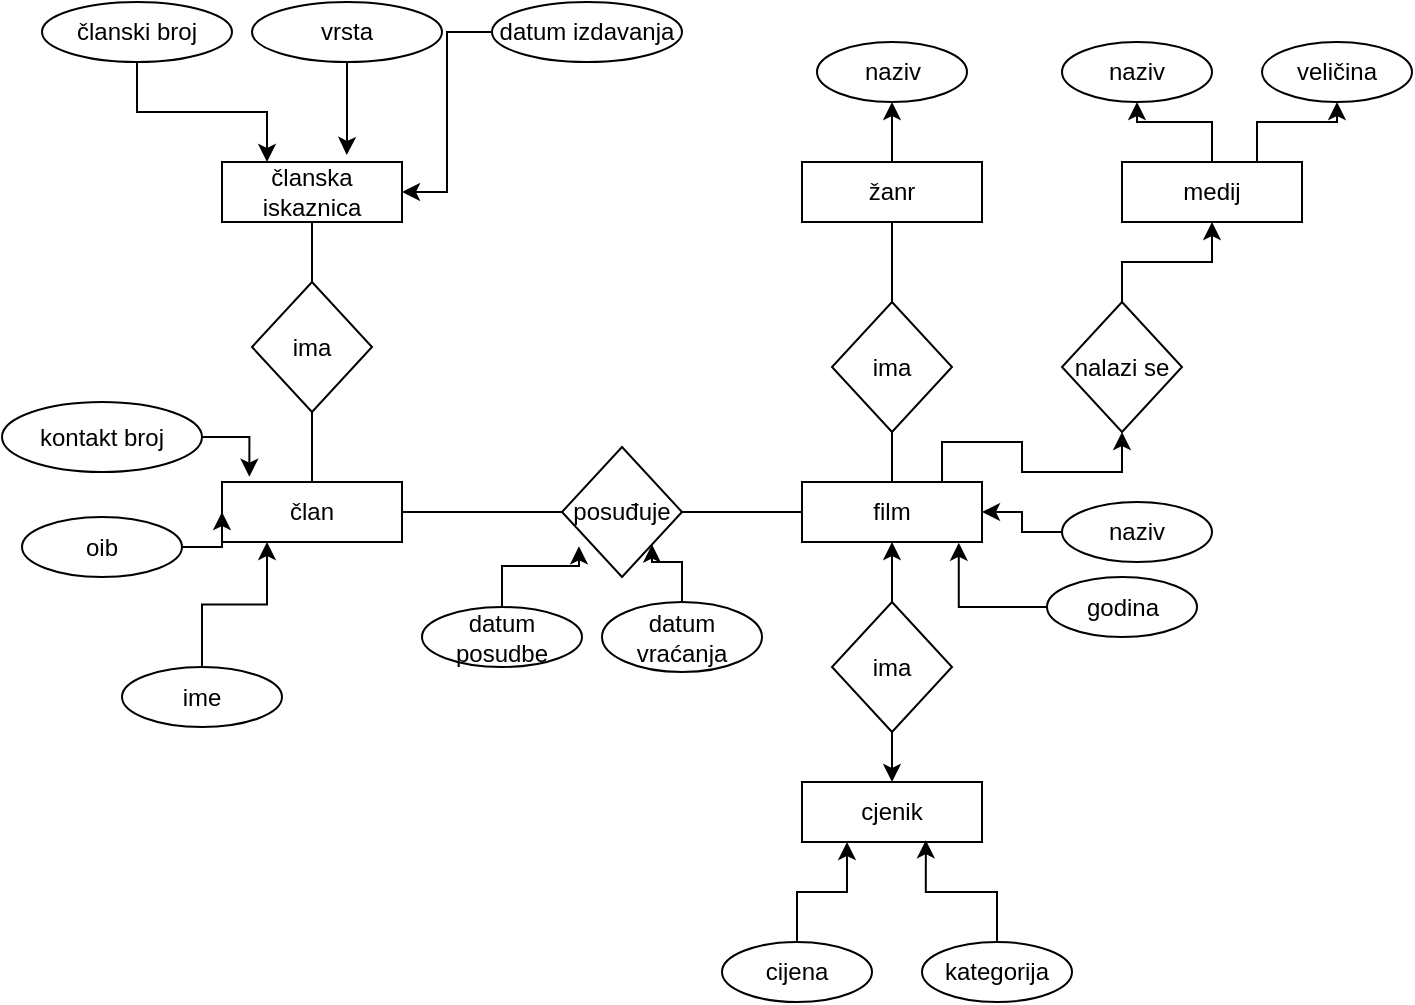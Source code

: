 <mxfile version="22.0.8" type="device">
  <diagram id="R2lEEEUBdFMjLlhIrx00" name="Page-1">
    <mxGraphModel dx="1742" dy="597" grid="1" gridSize="10" guides="1" tooltips="1" connect="1" arrows="1" fold="1" page="1" pageScale="1" pageWidth="850" pageHeight="1100" math="0" shadow="0" extFonts="Permanent Marker^https://fonts.googleapis.com/css?family=Permanent+Marker">
      <root>
        <mxCell id="0" />
        <mxCell id="1" parent="0" />
        <mxCell id="NsEssv0M9w_0r7Z29_Sy-33" style="edgeStyle=orthogonalEdgeStyle;rounded=0;orthogonalLoop=1;jettySize=auto;html=1;entryX=0.5;entryY=1;entryDx=0;entryDy=0;endArrow=none;endFill=0;" edge="1" parent="1" source="NsEssv0M9w_0r7Z29_Sy-29" target="NsEssv0M9w_0r7Z29_Sy-31">
          <mxGeometry relative="1" as="geometry" />
        </mxCell>
        <mxCell id="NsEssv0M9w_0r7Z29_Sy-36" style="edgeStyle=orthogonalEdgeStyle;rounded=0;orthogonalLoop=1;jettySize=auto;html=1;entryX=0;entryY=0.5;entryDx=0;entryDy=0;endArrow=none;endFill=0;" edge="1" parent="1" source="NsEssv0M9w_0r7Z29_Sy-29" target="NsEssv0M9w_0r7Z29_Sy-34">
          <mxGeometry relative="1" as="geometry" />
        </mxCell>
        <mxCell id="NsEssv0M9w_0r7Z29_Sy-29" value="član" style="rounded=0;whiteSpace=wrap;html=1;" vertex="1" parent="1">
          <mxGeometry x="60" y="350" width="90" height="30" as="geometry" />
        </mxCell>
        <mxCell id="NsEssv0M9w_0r7Z29_Sy-32" style="edgeStyle=orthogonalEdgeStyle;rounded=0;orthogonalLoop=1;jettySize=auto;html=1;entryX=0.5;entryY=0;entryDx=0;entryDy=0;strokeColor=default;endArrow=none;endFill=0;" edge="1" parent="1" source="NsEssv0M9w_0r7Z29_Sy-30" target="NsEssv0M9w_0r7Z29_Sy-31">
          <mxGeometry relative="1" as="geometry" />
        </mxCell>
        <mxCell id="NsEssv0M9w_0r7Z29_Sy-30" value="članska iskaznica" style="rounded=0;whiteSpace=wrap;html=1;" vertex="1" parent="1">
          <mxGeometry x="60" y="190" width="90" height="30" as="geometry" />
        </mxCell>
        <mxCell id="NsEssv0M9w_0r7Z29_Sy-31" value="ima" style="rhombus;whiteSpace=wrap;html=1;" vertex="1" parent="1">
          <mxGeometry x="75" y="250" width="60" height="65" as="geometry" />
        </mxCell>
        <mxCell id="NsEssv0M9w_0r7Z29_Sy-37" style="edgeStyle=orthogonalEdgeStyle;rounded=0;orthogonalLoop=1;jettySize=auto;html=1;exitX=1;exitY=0.5;exitDx=0;exitDy=0;entryX=0;entryY=0.5;entryDx=0;entryDy=0;endArrow=none;endFill=0;" edge="1" parent="1" source="NsEssv0M9w_0r7Z29_Sy-34" target="NsEssv0M9w_0r7Z29_Sy-35">
          <mxGeometry relative="1" as="geometry" />
        </mxCell>
        <mxCell id="NsEssv0M9w_0r7Z29_Sy-34" value="posuđuje" style="rhombus;whiteSpace=wrap;html=1;" vertex="1" parent="1">
          <mxGeometry x="230" y="332.5" width="60" height="65" as="geometry" />
        </mxCell>
        <mxCell id="NsEssv0M9w_0r7Z29_Sy-41" style="edgeStyle=orthogonalEdgeStyle;rounded=0;orthogonalLoop=1;jettySize=auto;html=1;entryX=0.5;entryY=1;entryDx=0;entryDy=0;endArrow=none;endFill=0;" edge="1" parent="1" source="NsEssv0M9w_0r7Z29_Sy-35" target="NsEssv0M9w_0r7Z29_Sy-39">
          <mxGeometry relative="1" as="geometry" />
        </mxCell>
        <mxCell id="NsEssv0M9w_0r7Z29_Sy-50" style="edgeStyle=orthogonalEdgeStyle;rounded=0;orthogonalLoop=1;jettySize=auto;html=1;entryX=0.5;entryY=1;entryDx=0;entryDy=0;exitX=0.778;exitY=0;exitDx=0;exitDy=0;exitPerimeter=0;" edge="1" parent="1" source="NsEssv0M9w_0r7Z29_Sy-35" target="NsEssv0M9w_0r7Z29_Sy-49">
          <mxGeometry relative="1" as="geometry">
            <mxPoint x="420" y="340" as="sourcePoint" />
          </mxGeometry>
        </mxCell>
        <mxCell id="NsEssv0M9w_0r7Z29_Sy-35" value="film" style="rounded=0;whiteSpace=wrap;html=1;" vertex="1" parent="1">
          <mxGeometry x="350" y="350" width="90" height="30" as="geometry" />
        </mxCell>
        <mxCell id="NsEssv0M9w_0r7Z29_Sy-71" value="" style="edgeStyle=orthogonalEdgeStyle;rounded=0;orthogonalLoop=1;jettySize=auto;html=1;" edge="1" parent="1" source="NsEssv0M9w_0r7Z29_Sy-38" target="NsEssv0M9w_0r7Z29_Sy-70">
          <mxGeometry relative="1" as="geometry" />
        </mxCell>
        <mxCell id="NsEssv0M9w_0r7Z29_Sy-38" value="žanr" style="rounded=0;whiteSpace=wrap;html=1;" vertex="1" parent="1">
          <mxGeometry x="350" y="190" width="90" height="30" as="geometry" />
        </mxCell>
        <mxCell id="NsEssv0M9w_0r7Z29_Sy-40" style="edgeStyle=orthogonalEdgeStyle;rounded=0;orthogonalLoop=1;jettySize=auto;html=1;entryX=0.5;entryY=1;entryDx=0;entryDy=0;endArrow=none;endFill=0;" edge="1" parent="1" source="NsEssv0M9w_0r7Z29_Sy-39" target="NsEssv0M9w_0r7Z29_Sy-38">
          <mxGeometry relative="1" as="geometry">
            <mxPoint x="395" y="230" as="targetPoint" />
          </mxGeometry>
        </mxCell>
        <mxCell id="NsEssv0M9w_0r7Z29_Sy-39" value="ima" style="rhombus;whiteSpace=wrap;html=1;" vertex="1" parent="1">
          <mxGeometry x="365" y="260" width="60" height="65" as="geometry" />
        </mxCell>
        <mxCell id="NsEssv0M9w_0r7Z29_Sy-44" value="cjenik" style="rounded=0;whiteSpace=wrap;html=1;" vertex="1" parent="1">
          <mxGeometry x="350" y="500" width="90" height="30" as="geometry" />
        </mxCell>
        <mxCell id="NsEssv0M9w_0r7Z29_Sy-46" style="edgeStyle=orthogonalEdgeStyle;rounded=0;orthogonalLoop=1;jettySize=auto;html=1;entryX=0.5;entryY=1;entryDx=0;entryDy=0;" edge="1" parent="1" source="NsEssv0M9w_0r7Z29_Sy-45" target="NsEssv0M9w_0r7Z29_Sy-35">
          <mxGeometry relative="1" as="geometry" />
        </mxCell>
        <mxCell id="NsEssv0M9w_0r7Z29_Sy-47" style="edgeStyle=orthogonalEdgeStyle;rounded=0;orthogonalLoop=1;jettySize=auto;html=1;exitX=0.5;exitY=1;exitDx=0;exitDy=0;" edge="1" parent="1" source="NsEssv0M9w_0r7Z29_Sy-45" target="NsEssv0M9w_0r7Z29_Sy-44">
          <mxGeometry relative="1" as="geometry" />
        </mxCell>
        <mxCell id="NsEssv0M9w_0r7Z29_Sy-45" value="ima" style="rhombus;whiteSpace=wrap;html=1;" vertex="1" parent="1">
          <mxGeometry x="365" y="410" width="60" height="65" as="geometry" />
        </mxCell>
        <mxCell id="NsEssv0M9w_0r7Z29_Sy-73" style="edgeStyle=orthogonalEdgeStyle;rounded=0;orthogonalLoop=1;jettySize=auto;html=1;entryX=0.5;entryY=1;entryDx=0;entryDy=0;" edge="1" parent="1" source="NsEssv0M9w_0r7Z29_Sy-48" target="NsEssv0M9w_0r7Z29_Sy-72">
          <mxGeometry relative="1" as="geometry" />
        </mxCell>
        <mxCell id="NsEssv0M9w_0r7Z29_Sy-75" style="edgeStyle=orthogonalEdgeStyle;rounded=0;orthogonalLoop=1;jettySize=auto;html=1;exitX=0.75;exitY=0;exitDx=0;exitDy=0;entryX=0.5;entryY=1;entryDx=0;entryDy=0;" edge="1" parent="1" source="NsEssv0M9w_0r7Z29_Sy-48" target="NsEssv0M9w_0r7Z29_Sy-74">
          <mxGeometry relative="1" as="geometry" />
        </mxCell>
        <mxCell id="NsEssv0M9w_0r7Z29_Sy-48" value="medij" style="rounded=0;whiteSpace=wrap;html=1;" vertex="1" parent="1">
          <mxGeometry x="510" y="190" width="90" height="30" as="geometry" />
        </mxCell>
        <mxCell id="NsEssv0M9w_0r7Z29_Sy-51" style="edgeStyle=orthogonalEdgeStyle;rounded=0;orthogonalLoop=1;jettySize=auto;html=1;entryX=0.5;entryY=1;entryDx=0;entryDy=0;" edge="1" parent="1" source="NsEssv0M9w_0r7Z29_Sy-49" target="NsEssv0M9w_0r7Z29_Sy-48">
          <mxGeometry relative="1" as="geometry" />
        </mxCell>
        <mxCell id="NsEssv0M9w_0r7Z29_Sy-49" value="nalazi se" style="rhombus;whiteSpace=wrap;html=1;" vertex="1" parent="1">
          <mxGeometry x="480" y="260" width="60" height="65" as="geometry" />
        </mxCell>
        <mxCell id="NsEssv0M9w_0r7Z29_Sy-52" value="datum posudbe" style="ellipse;whiteSpace=wrap;html=1;" vertex="1" parent="1">
          <mxGeometry x="160" y="412.5" width="80" height="30" as="geometry" />
        </mxCell>
        <mxCell id="NsEssv0M9w_0r7Z29_Sy-55" style="edgeStyle=orthogonalEdgeStyle;rounded=0;orthogonalLoop=1;jettySize=auto;html=1;entryX=1;entryY=1;entryDx=0;entryDy=0;" edge="1" parent="1" source="NsEssv0M9w_0r7Z29_Sy-53" target="NsEssv0M9w_0r7Z29_Sy-34">
          <mxGeometry relative="1" as="geometry" />
        </mxCell>
        <mxCell id="NsEssv0M9w_0r7Z29_Sy-53" value="datum vraćanja" style="ellipse;whiteSpace=wrap;html=1;" vertex="1" parent="1">
          <mxGeometry x="250" y="410" width="80" height="35" as="geometry" />
        </mxCell>
        <mxCell id="NsEssv0M9w_0r7Z29_Sy-54" style="edgeStyle=orthogonalEdgeStyle;rounded=0;orthogonalLoop=1;jettySize=auto;html=1;entryX=0.141;entryY=0.764;entryDx=0;entryDy=0;entryPerimeter=0;" edge="1" parent="1" source="NsEssv0M9w_0r7Z29_Sy-52" target="NsEssv0M9w_0r7Z29_Sy-34">
          <mxGeometry relative="1" as="geometry">
            <Array as="points">
              <mxPoint x="200" y="392" />
              <mxPoint x="239" y="392" />
            </Array>
          </mxGeometry>
        </mxCell>
        <mxCell id="NsEssv0M9w_0r7Z29_Sy-62" style="edgeStyle=orthogonalEdgeStyle;rounded=0;orthogonalLoop=1;jettySize=auto;html=1;entryX=0.25;entryY=1;entryDx=0;entryDy=0;" edge="1" parent="1" source="NsEssv0M9w_0r7Z29_Sy-56" target="NsEssv0M9w_0r7Z29_Sy-29">
          <mxGeometry relative="1" as="geometry" />
        </mxCell>
        <mxCell id="NsEssv0M9w_0r7Z29_Sy-56" value="ime" style="ellipse;whiteSpace=wrap;html=1;" vertex="1" parent="1">
          <mxGeometry x="10" y="442.5" width="80" height="30" as="geometry" />
        </mxCell>
        <mxCell id="NsEssv0M9w_0r7Z29_Sy-61" style="edgeStyle=orthogonalEdgeStyle;rounded=0;orthogonalLoop=1;jettySize=auto;html=1;" edge="1" parent="1" source="NsEssv0M9w_0r7Z29_Sy-57" target="NsEssv0M9w_0r7Z29_Sy-29">
          <mxGeometry relative="1" as="geometry" />
        </mxCell>
        <mxCell id="NsEssv0M9w_0r7Z29_Sy-57" value="oib" style="ellipse;whiteSpace=wrap;html=1;" vertex="1" parent="1">
          <mxGeometry x="-40" y="367.5" width="80" height="30" as="geometry" />
        </mxCell>
        <mxCell id="NsEssv0M9w_0r7Z29_Sy-59" value="kontakt broj" style="ellipse;whiteSpace=wrap;html=1;" vertex="1" parent="1">
          <mxGeometry x="-50" y="310" width="100" height="35" as="geometry" />
        </mxCell>
        <mxCell id="NsEssv0M9w_0r7Z29_Sy-60" style="edgeStyle=orthogonalEdgeStyle;rounded=0;orthogonalLoop=1;jettySize=auto;html=1;entryX=0.152;entryY=-0.088;entryDx=0;entryDy=0;entryPerimeter=0;" edge="1" parent="1" source="NsEssv0M9w_0r7Z29_Sy-59" target="NsEssv0M9w_0r7Z29_Sy-29">
          <mxGeometry relative="1" as="geometry" />
        </mxCell>
        <mxCell id="NsEssv0M9w_0r7Z29_Sy-64" style="edgeStyle=orthogonalEdgeStyle;rounded=0;orthogonalLoop=1;jettySize=auto;html=1;entryX=0.25;entryY=0;entryDx=0;entryDy=0;" edge="1" parent="1" source="NsEssv0M9w_0r7Z29_Sy-63" target="NsEssv0M9w_0r7Z29_Sy-30">
          <mxGeometry relative="1" as="geometry" />
        </mxCell>
        <mxCell id="NsEssv0M9w_0r7Z29_Sy-63" value="članski broj" style="ellipse;whiteSpace=wrap;html=1;" vertex="1" parent="1">
          <mxGeometry x="-30" y="110" width="95" height="30" as="geometry" />
        </mxCell>
        <mxCell id="NsEssv0M9w_0r7Z29_Sy-65" value="vrsta" style="ellipse;whiteSpace=wrap;html=1;" vertex="1" parent="1">
          <mxGeometry x="75" y="110" width="95" height="30" as="geometry" />
        </mxCell>
        <mxCell id="NsEssv0M9w_0r7Z29_Sy-68" style="edgeStyle=orthogonalEdgeStyle;rounded=0;orthogonalLoop=1;jettySize=auto;html=1;entryX=1;entryY=0.5;entryDx=0;entryDy=0;" edge="1" parent="1" source="NsEssv0M9w_0r7Z29_Sy-66" target="NsEssv0M9w_0r7Z29_Sy-30">
          <mxGeometry relative="1" as="geometry" />
        </mxCell>
        <mxCell id="NsEssv0M9w_0r7Z29_Sy-66" value="datum izdavanja" style="ellipse;whiteSpace=wrap;html=1;" vertex="1" parent="1">
          <mxGeometry x="195" y="110" width="95" height="30" as="geometry" />
        </mxCell>
        <mxCell id="NsEssv0M9w_0r7Z29_Sy-69" style="edgeStyle=orthogonalEdgeStyle;rounded=0;orthogonalLoop=1;jettySize=auto;html=1;entryX=0.693;entryY=-0.117;entryDx=0;entryDy=0;entryPerimeter=0;" edge="1" parent="1" source="NsEssv0M9w_0r7Z29_Sy-65" target="NsEssv0M9w_0r7Z29_Sy-30">
          <mxGeometry relative="1" as="geometry">
            <Array as="points">
              <mxPoint x="122" y="180" />
              <mxPoint x="122" y="180" />
            </Array>
          </mxGeometry>
        </mxCell>
        <mxCell id="NsEssv0M9w_0r7Z29_Sy-70" value="naziv" style="ellipse;whiteSpace=wrap;html=1;" vertex="1" parent="1">
          <mxGeometry x="357.5" y="130" width="75" height="30" as="geometry" />
        </mxCell>
        <mxCell id="NsEssv0M9w_0r7Z29_Sy-72" value="naziv" style="ellipse;whiteSpace=wrap;html=1;" vertex="1" parent="1">
          <mxGeometry x="480" y="130" width="75" height="30" as="geometry" />
        </mxCell>
        <mxCell id="NsEssv0M9w_0r7Z29_Sy-74" value="veličina" style="ellipse;whiteSpace=wrap;html=1;" vertex="1" parent="1">
          <mxGeometry x="580" y="130" width="75" height="30" as="geometry" />
        </mxCell>
        <mxCell id="NsEssv0M9w_0r7Z29_Sy-77" style="edgeStyle=orthogonalEdgeStyle;rounded=0;orthogonalLoop=1;jettySize=auto;html=1;entryX=0.25;entryY=1;entryDx=0;entryDy=0;" edge="1" parent="1" source="NsEssv0M9w_0r7Z29_Sy-76" target="NsEssv0M9w_0r7Z29_Sy-44">
          <mxGeometry relative="1" as="geometry" />
        </mxCell>
        <mxCell id="NsEssv0M9w_0r7Z29_Sy-76" value="cijena" style="ellipse;whiteSpace=wrap;html=1;" vertex="1" parent="1">
          <mxGeometry x="310" y="580" width="75" height="30" as="geometry" />
        </mxCell>
        <mxCell id="NsEssv0M9w_0r7Z29_Sy-78" value="kategorija" style="ellipse;whiteSpace=wrap;html=1;" vertex="1" parent="1">
          <mxGeometry x="410" y="580" width="75" height="30" as="geometry" />
        </mxCell>
        <mxCell id="NsEssv0M9w_0r7Z29_Sy-79" style="edgeStyle=orthogonalEdgeStyle;rounded=0;orthogonalLoop=1;jettySize=auto;html=1;entryX=0.688;entryY=0.97;entryDx=0;entryDy=0;entryPerimeter=0;" edge="1" parent="1" source="NsEssv0M9w_0r7Z29_Sy-78" target="NsEssv0M9w_0r7Z29_Sy-44">
          <mxGeometry relative="1" as="geometry" />
        </mxCell>
        <mxCell id="NsEssv0M9w_0r7Z29_Sy-82" style="edgeStyle=orthogonalEdgeStyle;rounded=0;orthogonalLoop=1;jettySize=auto;html=1;entryX=1;entryY=0.5;entryDx=0;entryDy=0;" edge="1" parent="1" source="NsEssv0M9w_0r7Z29_Sy-80" target="NsEssv0M9w_0r7Z29_Sy-35">
          <mxGeometry relative="1" as="geometry" />
        </mxCell>
        <mxCell id="NsEssv0M9w_0r7Z29_Sy-80" value="naziv" style="ellipse;whiteSpace=wrap;html=1;" vertex="1" parent="1">
          <mxGeometry x="480" y="360" width="75" height="30" as="geometry" />
        </mxCell>
        <mxCell id="NsEssv0M9w_0r7Z29_Sy-81" value="godina" style="ellipse;whiteSpace=wrap;html=1;" vertex="1" parent="1">
          <mxGeometry x="472.5" y="397.5" width="75" height="30" as="geometry" />
        </mxCell>
        <mxCell id="NsEssv0M9w_0r7Z29_Sy-83" style="edgeStyle=orthogonalEdgeStyle;rounded=0;orthogonalLoop=1;jettySize=auto;html=1;entryX=0.871;entryY=1.013;entryDx=0;entryDy=0;entryPerimeter=0;" edge="1" parent="1" source="NsEssv0M9w_0r7Z29_Sy-81" target="NsEssv0M9w_0r7Z29_Sy-35">
          <mxGeometry relative="1" as="geometry" />
        </mxCell>
      </root>
    </mxGraphModel>
  </diagram>
</mxfile>
